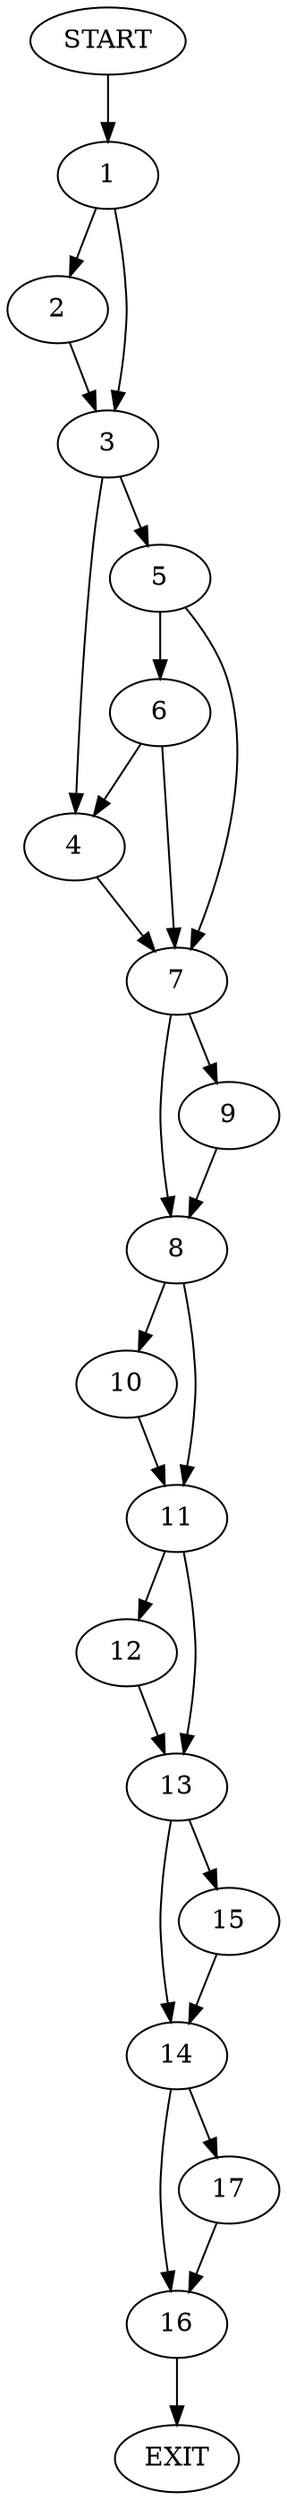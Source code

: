 digraph {
0 [label="START"]
18 [label="EXIT"]
0 -> 1
1 -> 2
1 -> 3
2 -> 3
3 -> 4
3 -> 5
5 -> 6
5 -> 7
4 -> 7
7 -> 8
7 -> 9
6 -> 4
6 -> 7
8 -> 10
8 -> 11
9 -> 8
11 -> 12
11 -> 13
10 -> 11
13 -> 14
13 -> 15
12 -> 13
15 -> 14
14 -> 16
14 -> 17
17 -> 16
16 -> 18
}
